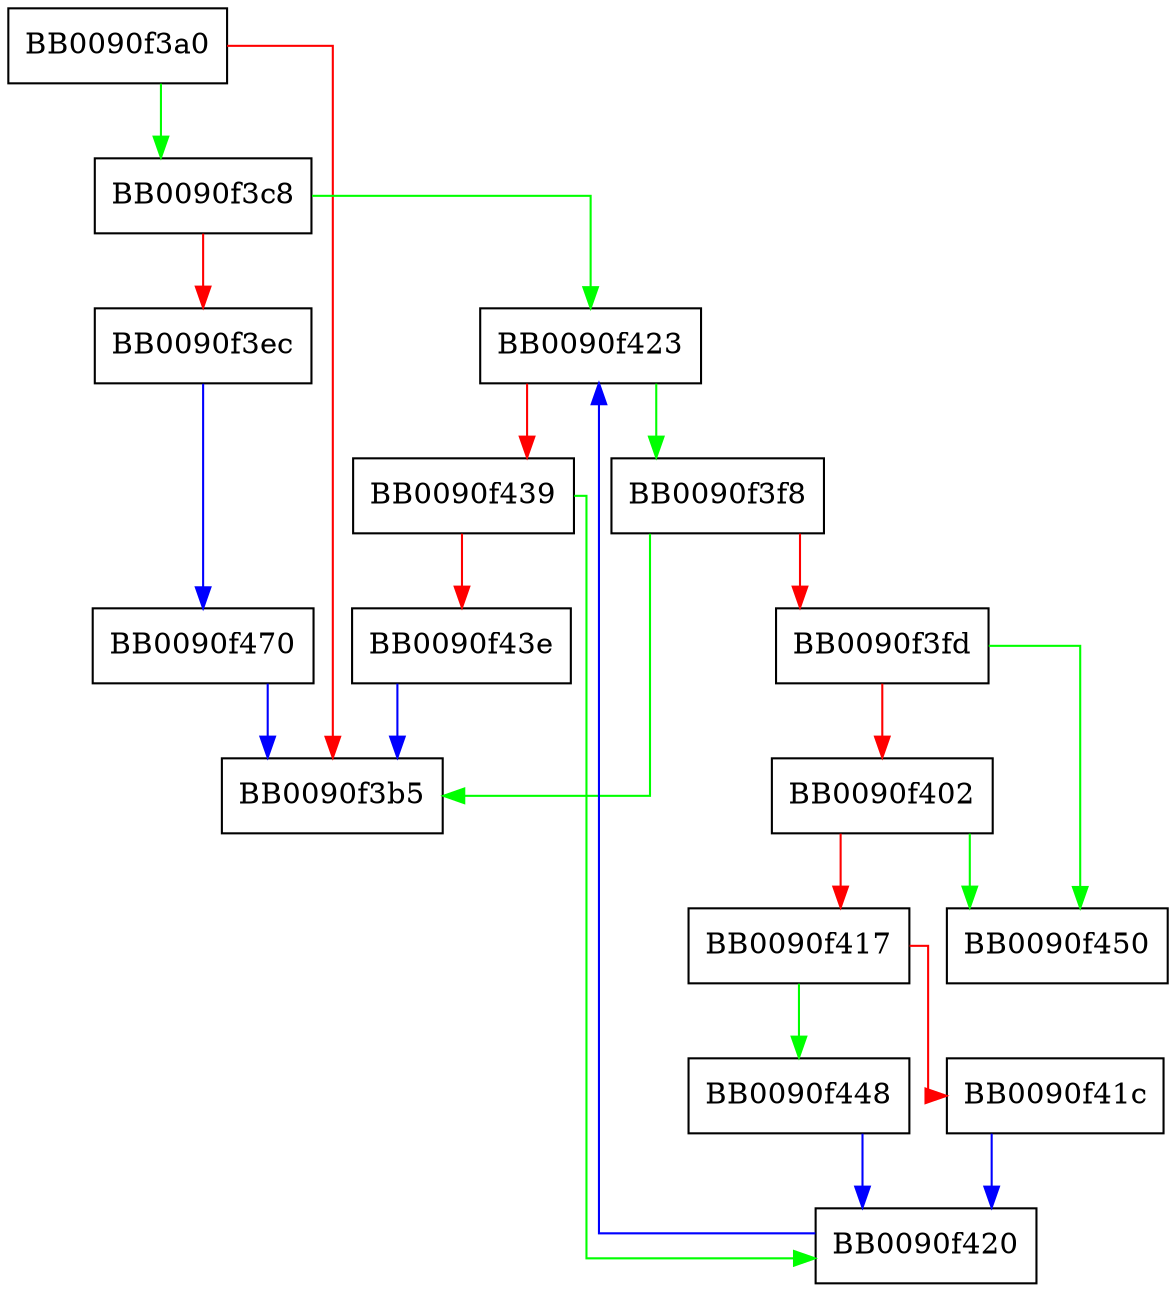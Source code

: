 digraph group_number {
  node [shape="box"];
  graph [splines=ortho];
  BB0090f3a0 -> BB0090f3c8 [color="green"];
  BB0090f3a0 -> BB0090f3b5 [color="red"];
  BB0090f3c8 -> BB0090f423 [color="green"];
  BB0090f3c8 -> BB0090f3ec [color="red"];
  BB0090f3ec -> BB0090f470 [color="blue"];
  BB0090f3f8 -> BB0090f3b5 [color="green"];
  BB0090f3f8 -> BB0090f3fd [color="red"];
  BB0090f3fd -> BB0090f450 [color="green"];
  BB0090f3fd -> BB0090f402 [color="red"];
  BB0090f402 -> BB0090f450 [color="green"];
  BB0090f402 -> BB0090f417 [color="red"];
  BB0090f417 -> BB0090f448 [color="green"];
  BB0090f417 -> BB0090f41c [color="red"];
  BB0090f41c -> BB0090f420 [color="blue"];
  BB0090f420 -> BB0090f423 [color="blue"];
  BB0090f423 -> BB0090f3f8 [color="green"];
  BB0090f423 -> BB0090f439 [color="red"];
  BB0090f439 -> BB0090f420 [color="green"];
  BB0090f439 -> BB0090f43e [color="red"];
  BB0090f43e -> BB0090f3b5 [color="blue"];
  BB0090f448 -> BB0090f420 [color="blue"];
  BB0090f470 -> BB0090f3b5 [color="blue"];
}
